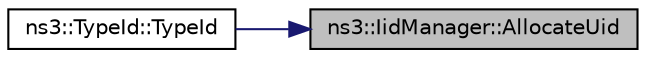 digraph "ns3::IidManager::AllocateUid"
{
 // LATEX_PDF_SIZE
  edge [fontname="Helvetica",fontsize="10",labelfontname="Helvetica",labelfontsize="10"];
  node [fontname="Helvetica",fontsize="10",shape=record];
  rankdir="RL";
  Node1 [label="ns3::IidManager::AllocateUid",height=0.2,width=0.4,color="black", fillcolor="grey75", style="filled", fontcolor="black",tooltip="Create a new unique type id."];
  Node1 -> Node2 [dir="back",color="midnightblue",fontsize="10",style="solid",fontname="Helvetica"];
  Node2 [label="ns3::TypeId::TypeId",height=0.2,width=0.4,color="black", fillcolor="white", style="filled",URL="$classns3_1_1_type_id.html#afe8fa6bf1936d3ff19395f495bb0da61",tooltip="Constructor."];
}

